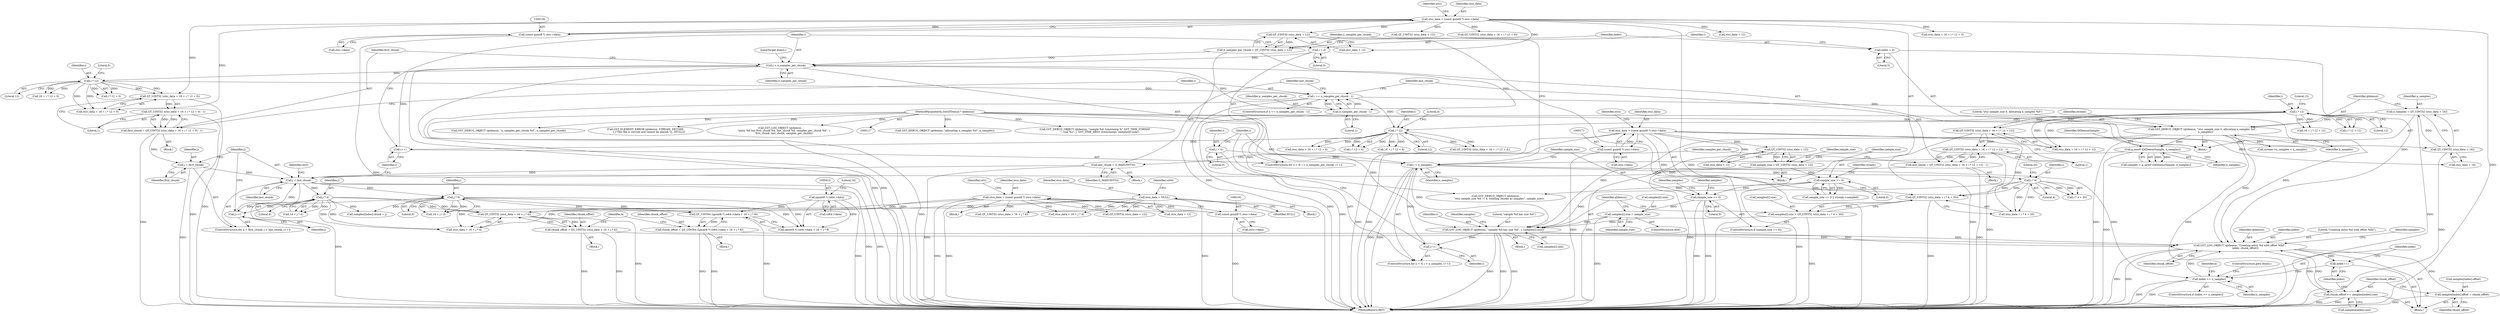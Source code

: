 digraph "0_gstreamer_bdc20b9baf13564d9a061343416395f8f9a92b53@pointer" {
"1000446" [label="(Call,samples[index].offset = chunk_offset)"];
"1000434" [label="(Call,GST_LOG_OBJECT (qtdemux, \"Creating entry %d with offset %lld\",\n              index, chunk_offset))"];
"1000239" [label="(Call,GST_DEBUG_OBJECT (qtdemux, \"stsz sample_size 0, allocating n_samples %d\",\n        n_samples))"];
"1000118" [label="(MethodParameterIn,GstQTDemux * qtdemux)"];
"1000233" [label="(Call,n_samples = QT_UINT32 (stsz_data + 16))"];
"1000235" [label="(Call,QT_UINT32 (stsz_data + 16))"];
"1000168" [label="(Call,stsz_data = (const guint8 *) stsz->data)"];
"1000170" [label="(Call,(const guint8 *) stsz->data)"];
"1000294" [label="(Call,GST_LOG_OBJECT (qtdemux, \"sample %d has size %d\", i, samples[i].size))"];
"1000262" [label="(Call,i < n_samples)"];
"1000259" [label="(Call,i = 0)"];
"1000265" [label="(Call,i++)"];
"1000250" [label="(Call,g_new0 (QtDemuxSample, n_samples))"];
"1000282" [label="(Call,i * 4)"];
"1000272" [label="(Call,samples[i].size = QT_UINT32 (stsz_data + i * 4 + 20))"];
"1000278" [label="(Call,QT_UINT32 (stsz_data + i * 4 + 20))"];
"1000287" [label="(Call,samples[i].size = sample_size)"];
"1000269" [label="(Call,sample_size == 0)"];
"1000226" [label="(Call,sample_size == 0)"];
"1000218" [label="(Call,sample_size = QT_UINT32 (stsz_data + 12))"];
"1000220" [label="(Call,QT_UINT32 (stsz_data + 12))"];
"1000463" [label="(Call,index >= n_samples)"];
"1000460" [label="(Call,index++)"];
"1000316" [label="(Call,index = 0)"];
"1000410" [label="(Call,chunk_offset = QT_UINT64 ((guint8 *) co64->data + 16 + j * 8))"];
"1000412" [label="(Call,QT_UINT64 ((guint8 *) co64->data + 16 + j * 8))"];
"1000414" [label="(Call,(guint8 *) co64->data)"];
"1000421" [label="(Call,j * 8)"];
"1000388" [label="(Call,j < last_chunk)"];
"1000391" [label="(Call,j++)"];
"1000405" [label="(Call,j * 4)"];
"1000385" [label="(Call,j = first_chunk)"];
"1000332" [label="(Call,first_chunk = QT_UINT32 (stsc_data + 16 + i * 12 + 0) - 1)"];
"1000334" [label="(Call,QT_UINT32 (stsc_data + 16 + i * 12 + 0) - 1)"];
"1000335" [label="(Call,QT_UINT32 (stsc_data + 16 + i * 12 + 0))"];
"1000153" [label="(Call,stsc_data = (const guint8 *) stsc->data)"];
"1000155" [label="(Call,(const guint8 *) stsc->data)"];
"1000341" [label="(Call,i * 12)"];
"1000323" [label="(Call,i < n_samples_per_chunk)"];
"1000326" [label="(Call,i++)"];
"1000380" [label="(Call,i * 12)"];
"1000367" [label="(Call,i * 12)"];
"1000347" [label="(Call,i == n_samples_per_chunk - 1)"];
"1000349" [label="(Call,n_samples_per_chunk - 1)"];
"1000320" [label="(Call,i = 0)"];
"1000310" [label="(Call,n_samples_per_chunk = QT_UINT32 (stsc_data + 12))"];
"1000312" [label="(Call,QT_UINT32 (stsc_data + 12))"];
"1000353" [label="(Call,last_chunk = G_MAXUINT32)"];
"1000358" [label="(Call,last_chunk = QT_UINT32 (stsc_data + 16 + i * 12 + 12) - 1)"];
"1000360" [label="(Call,QT_UINT32 (stsc_data + 16 + i * 12 + 12) - 1)"];
"1000361" [label="(Call,QT_UINT32 (stsc_data + 16 + i * 12 + 12))"];
"1000453" [label="(Call,chunk_offset += samples[index].size)"];
"1000398" [label="(Call,chunk_offset = QT_UINT32 (stco_data + 16 + j * 4))"];
"1000400" [label="(Call,QT_UINT32 (stco_data + 16 + j * 4))"];
"1000197" [label="(Call,stco_data = NULL)"];
"1000188" [label="(Call,stco_data = (const guint8 *) stco->data)"];
"1000190" [label="(Call,(const guint8 *) stco->data)"];
"1000423" [label="(Literal,8)"];
"1000219" [label="(Identifier,sample_size)"];
"1000263" [label="(Identifier,i)"];
"1000357" [label="(Block,)"];
"1000272" [label="(Call,samples[i].size = QT_UINT32 (stsz_data + i * 4 + 20))"];
"1000245" [label="(Identifier,stream)"];
"1000461" [label="(Identifier,index)"];
"1000422" [label="(Identifier,j)"];
"1000163" [label="(Identifier,stsz)"];
"1000371" [label="(Literal,1)"];
"1000384" [label="(ControlStructure,for (j = first_chunk; j < last_chunk; j++))"];
"1000392" [label="(Identifier,j)"];
"1000673" [label="(Call,stco_data + 12)"];
"1000816" [label="(Call,QT_UINT32 (stco_data + 16 + j * 4))"];
"1000250" [label="(Call,g_new0 (QtDemuxSample, n_samples))"];
"1000320" [label="(Call,i = 0)"];
"1000176" [label="(Identifier,stco)"];
"1000406" [label="(Identifier,j)"];
"1000232" [label="(Block,)"];
"1000360" [label="(Call,QT_UINT32 (stsc_data + 16 + i * 12 + 12) - 1)"];
"1000266" [label="(Identifier,i)"];
"1000199" [label="(Identifier,NULL)"];
"1000297" [label="(Identifier,i)"];
"1000435" [label="(Identifier,qtdemux)"];
"1000192" [label="(Call,stco->data)"];
"1000437" [label="(Identifier,index)"];
"1000377" [label="(Call,16 + i * 12 + 4)"];
"1000275" [label="(Identifier,samples)"];
"1000281" [label="(Call,i * 4 + 20)"];
"1000154" [label="(Identifier,stsc_data)"];
"1000407" [label="(Literal,4)"];
"1000439" [label="(Call,samples[index].chunk = j)"];
"1000345" [label="(Literal,1)"];
"1000391" [label="(Call,j++)"];
"1000196" [label="(Block,)"];
"1000390" [label="(Identifier,last_chunk)"];
"1000396" [label="(Identifier,stco)"];
"1000239" [label="(Call,GST_DEBUG_OBJECT (qtdemux, \"stsz sample_size 0, allocating n_samples %d\",\n        n_samples))"];
"1000398" [label="(Call,chunk_offset = QT_UINT32 (stco_data + 16 + j * 4))"];
"1000282" [label="(Call,i * 4)"];
"1000230" [label="(Identifier,stream)"];
"1000410" [label="(Call,chunk_offset = QT_UINT64 ((guint8 *) co64->data + 16 + j * 8))"];
"1000419" [label="(Call,16 + j * 8)"];
"1000270" [label="(Identifier,sample_size)"];
"1000426" [label="(Identifier,k)"];
"1000278" [label="(Call,QT_UINT32 (stsz_data + i * 4 + 20))"];
"1000312" [label="(Call,QT_UINT32 (stsc_data + 12))"];
"1000366" [label="(Call,i * 12 + 12)"];
"1000172" [label="(Call,stsz->data)"];
"1000344" [label="(Literal,0)"];
"1000349" [label="(Call,n_samples_per_chunk - 1)"];
"1000369" [label="(Literal,12)"];
"1000327" [label="(Identifier,i)"];
"1000463" [label="(Call,index >= n_samples)"];
"1000663" [label="(Call,GST_DEBUG_OBJECT (qtdemux,\n        \"stsz sample_size %d != 0, treating chunks as samples\", sample_size))"];
"1000438" [label="(Identifier,chunk_offset)"];
"1000436" [label="(Literal,\"Creating entry %d with offset %lld\")"];
"1000380" [label="(Call,i * 12)"];
"1000817" [label="(Call,stco_data + 16 + j * 4)"];
"1000434" [label="(Call,GST_LOG_OBJECT (qtdemux, \"Creating entry %d with offset %lld\",\n              index, chunk_offset))"];
"1000118" [label="(MethodParameterIn,GstQTDemux * qtdemux)"];
"1000306" [label="(Identifier,samples)"];
"1000228" [label="(Literal,0)"];
"1000361" [label="(Call,QT_UINT32 (stsc_data + 16 + i * 12 + 12))"];
"1000293" [label="(Identifier,sample_size)"];
"1000382" [label="(Literal,12)"];
"1000454" [label="(Identifier,chunk_offset)"];
"1000374" [label="(Call,QT_UINT32 (stsc_data + 16 + i * 12 + 4))"];
"1000340" [label="(Call,i * 12 + 0)"];
"1000288" [label="(Call,samples[i].size)"];
"1000693" [label="(Call,GST_DEBUG_OBJECT (qtdemux, \"allocating n_samples %d\", n_samples))"];
"1000373" [label="(Identifier,samples_per_chunk)"];
"1000261" [label="(Literal,0)"];
"1000243" [label="(Call,stream->n_samples = n_samples)"];
"1000294" [label="(Call,GST_LOG_OBJECT (qtdemux, \"sample %d has size %d\", i, samples[i].size))"];
"1000328" [label="(Block,)"];
"1000286" [label="(ControlStructure,else)"];
"1000170" [label="(Call,(const guint8 *) stsz->data)"];
"1000236" [label="(Call,stsz_data + 16)"];
"1000283" [label="(Identifier,i)"];
"1000367" [label="(Call,i * 12)"];
"1000464" [label="(Identifier,index)"];
"1000290" [label="(Identifier,samples)"];
"1000709" [label="(Call,QT_UINT32 (stsc_data + 12))"];
"1000364" [label="(Call,16 + i * 12 + 12)"];
"1000318" [label="(Literal,0)"];
"1000412" [label="(Call,QT_UINT64 ((guint8 *) co64->data + 16 + j * 8))"];
"1000323" [label="(Call,i < n_samples_per_chunk)"];
"1000260" [label="(Identifier,i)"];
"1000432" [label="(Identifier,k)"];
"1000350" [label="(Identifier,n_samples_per_chunk)"];
"1000411" [label="(Identifier,chunk_offset)"];
"1000385" [label="(Call,j = first_chunk)"];
"1000381" [label="(Identifier,i)"];
"1000359" [label="(Identifier,last_chunk)"];
"1000346" [label="(ControlStructure,if (i == n_samples_per_chunk - 1))"];
"1000190" [label="(Call,(const guint8 *) stco->data)"];
"1000233" [label="(Call,n_samples = QT_UINT32 (stsz_data + 16))"];
"1000399" [label="(Identifier,chunk_offset)"];
"1000284" [label="(Literal,4)"];
"1000343" [label="(Literal,12)"];
"1000375" [label="(Call,stsc_data + 16 + i * 12 + 4)"];
"1000313" [label="(Call,stsc_data + 12)"];
"1000287" [label="(Call,samples[i].size = sample_size)"];
"1000452" [label="(Identifier,chunk_offset)"];
"1000259" [label="(Call,i = 0)"];
"1000362" [label="(Call,stsc_data + 16 + i * 12 + 12)"];
"1000221" [label="(Call,stsz_data + 12)"];
"1000235" [label="(Call,QT_UINT32 (stsz_data + 16))"];
"1000332" [label="(Call,first_chunk = QT_UINT32 (stsc_data + 16 + i * 12 + 0) - 1)"];
"1000267" [label="(Block,)"];
"1000421" [label="(Call,j * 8)"];
"1000298" [label="(Call,samples[i].size)"];
"1000333" [label="(Identifier,first_chunk)"];
"1000342" [label="(Identifier,i)"];
"1000387" [label="(Identifier,first_chunk)"];
"1000251" [label="(Identifier,QtDemuxSample)"];
"1000240" [label="(Identifier,qtdemux)"];
"1000268" [label="(ControlStructure,if (sample_size == 0))"];
"1000324" [label="(Identifier,i)"];
"1000403" [label="(Call,16 + j * 4)"];
"1000157" [label="(Call,stsc->data)"];
"1000401" [label="(Call,stco_data + 16 + j * 4)"];
"1000739" [label="(Call,QT_UINT32 (stsc_data + 16 + i * 12 + 0))"];
"1000354" [label="(Identifier,last_chunk)"];
"1000295" [label="(Identifier,qtdemux)"];
"1000370" [label="(Literal,12)"];
"1000352" [label="(Block,)"];
"1000311" [label="(Identifier,n_samples_per_chunk)"];
"1000225" [label="(Call,sample_size == 0 || stream->sampled)"];
"1000187" [label="(Block,)"];
"1000413" [label="(Call,(guint8 *) co64->data + 16 + j * 8)"];
"1000279" [label="(Call,stsz_data + i * 4 + 20)"];
"1000317" [label="(Identifier,index)"];
"1000169" [label="(Identifier,stsz_data)"];
"1000189" [label="(Identifier,stco_data)"];
"1001044" [label="(MethodReturn,RET)"];
"1000891" [label="(Call,GST_DEBUG_OBJECT (qtdemux, \"sample %d: timestamp %\" GST_TIME_FORMAT\n            \", size %u\", j, GST_TIME_ARGS (timestamp), samples[j].size))"];
"1000296" [label="(Literal,\"sample %d has size %d\")"];
"1000168" [label="(Call,stsz_data = (const guint8 *) stsz->data)"];
"1000358" [label="(Call,last_chunk = QT_UINT32 (stsc_data + 16 + i * 12 + 12) - 1)"];
"1000188" [label="(Call,stco_data = (const guint8 *) stco->data)"];
"1000713" [label="(Call,GST_DEBUG_OBJECT (qtdemux, \"n_samples_per_chunk %d\", n_samples_per_chunk))"];
"1000264" [label="(Identifier,n_samples)"];
"1000338" [label="(Call,16 + i * 12 + 0)"];
"1000348" [label="(Identifier,i)"];
"1000322" [label="(Literal,0)"];
"1000121" [label="(Block,)"];
"1000310" [label="(Call,n_samples_per_chunk = QT_UINT32 (stsc_data + 12))"];
"1000466" [label="(ControlStructure,goto done2;)"];
"1000467" [label="(JumpTarget,done2:)"];
"1000220" [label="(Call,QT_UINT32 (stsz_data + 12))"];
"1000153" [label="(Call,stsc_data = (const guint8 *) stsc->data)"];
"1000218" [label="(Call,sample_size = QT_UINT32 (stsz_data + 12))"];
"1000325" [label="(Identifier,n_samples_per_chunk)"];
"1000453" [label="(Call,chunk_offset += samples[index].size)"];
"1000409" [label="(Block,)"];
"1000446" [label="(Call,samples[index].offset = chunk_offset)"];
"1000351" [label="(Literal,1)"];
"1000460" [label="(Call,index++)"];
"1000234" [label="(Identifier,n_samples)"];
"1000388" [label="(Call,j < last_chunk)"];
"1000202" [label="(Identifier,co64)"];
"1000248" [label="(Call,samples = g_new0 (QtDemuxSample, n_samples))"];
"1000198" [label="(Identifier,stco_data)"];
"1000397" [label="(Block,)"];
"1000269" [label="(Call,sample_size == 0)"];
"1000273" [label="(Call,samples[i].size)"];
"1000197" [label="(Call,stco_data = NULL)"];
"1000326" [label="(Call,i++)"];
"1000386" [label="(Identifier,j)"];
"1000433" [label="(Block,)"];
"1000265" [label="(Call,i++)"];
"1001035" [label="(Call,GST_ELEMENT_ERROR (qtdemux, STREAM, DECODE,\n        (_(\"This file is corrupt and cannot be played.\")), (NULL)))"];
"1000155" [label="(Call,(const guint8 *) stsc->data)"];
"1000271" [label="(Literal,0)"];
"1000416" [label="(Call,co64->data)"];
"1000465" [label="(Identifier,n_samples)"];
"1000447" [label="(Call,samples[index].offset)"];
"1000672" [label="(Call,QT_UINT32 (stco_data + 12))"];
"1000334" [label="(Call,QT_UINT32 (stsc_data + 16 + i * 12 + 0) - 1)"];
"1000242" [label="(Identifier,n_samples)"];
"1000383" [label="(Literal,4)"];
"1000788" [label="(Call,GST_LOG_OBJECT (qtdemux,\n          \"entry %d has first_chunk %d, last_chunk %d, samples_per_chunk %d\", i,\n          first_chunk, last_chunk, samples_per_chunk))"];
"1000262" [label="(Call,i < n_samples)"];
"1000258" [label="(ControlStructure,for (i = 0; i < n_samples; i++))"];
"1000389" [label="(Identifier,j)"];
"1000341" [label="(Call,i * 12)"];
"1000462" [label="(ControlStructure,if (index >= n_samples))"];
"1000241" [label="(Literal,\"stsz sample_size 0, allocating n_samples %d\")"];
"1000208" [label="(Identifier,stts)"];
"1000227" [label="(Identifier,sample_size)"];
"1000400" [label="(Call,QT_UINT32 (stco_data + 16 + j * 4))"];
"1000442" [label="(Identifier,samples)"];
"1000335" [label="(Call,QT_UINT32 (stsc_data + 16 + i * 12 + 0))"];
"1000347" [label="(Call,i == n_samples_per_chunk - 1)"];
"1000379" [label="(Call,i * 12 + 4)"];
"1000355" [label="(Identifier,G_MAXUINT32)"];
"1000316" [label="(Call,index = 0)"];
"1000285" [label="(Literal,20)"];
"1000321" [label="(Identifier,i)"];
"1000252" [label="(Identifier,n_samples)"];
"1000414" [label="(Call,(guint8 *) co64->data)"];
"1000710" [label="(Call,stsc_data + 12)"];
"1000353" [label="(Call,last_chunk = G_MAXUINT32)"];
"1000336" [label="(Call,stsc_data + 16 + i * 12 + 0)"];
"1000319" [label="(ControlStructure,for (i = 0; i < n_samples_per_chunk; i++))"];
"1000226" [label="(Call,sample_size == 0)"];
"1000420" [label="(Literal,16)"];
"1000368" [label="(Identifier,i)"];
"1000740" [label="(Call,stsc_data + 16 + i * 12 + 0)"];
"1000455" [label="(Call,samples[index].size)"];
"1000405" [label="(Call,j * 4)"];
"1000446" -> "1000433"  [label="AST: "];
"1000446" -> "1000452"  [label="CFG: "];
"1000447" -> "1000446"  [label="AST: "];
"1000452" -> "1000446"  [label="AST: "];
"1000454" -> "1000446"  [label="CFG: "];
"1000446" -> "1001044"  [label="DDG: "];
"1000434" -> "1000446"  [label="DDG: "];
"1000434" -> "1000433"  [label="AST: "];
"1000434" -> "1000438"  [label="CFG: "];
"1000435" -> "1000434"  [label="AST: "];
"1000436" -> "1000434"  [label="AST: "];
"1000437" -> "1000434"  [label="AST: "];
"1000438" -> "1000434"  [label="AST: "];
"1000442" -> "1000434"  [label="CFG: "];
"1000434" -> "1001044"  [label="DDG: "];
"1000434" -> "1001044"  [label="DDG: "];
"1000239" -> "1000434"  [label="DDG: "];
"1000294" -> "1000434"  [label="DDG: "];
"1000118" -> "1000434"  [label="DDG: "];
"1000463" -> "1000434"  [label="DDG: "];
"1000316" -> "1000434"  [label="DDG: "];
"1000410" -> "1000434"  [label="DDG: "];
"1000453" -> "1000434"  [label="DDG: "];
"1000398" -> "1000434"  [label="DDG: "];
"1000434" -> "1000453"  [label="DDG: "];
"1000434" -> "1000460"  [label="DDG: "];
"1000239" -> "1000232"  [label="AST: "];
"1000239" -> "1000242"  [label="CFG: "];
"1000240" -> "1000239"  [label="AST: "];
"1000241" -> "1000239"  [label="AST: "];
"1000242" -> "1000239"  [label="AST: "];
"1000245" -> "1000239"  [label="CFG: "];
"1000239" -> "1001044"  [label="DDG: "];
"1000239" -> "1001044"  [label="DDG: "];
"1000118" -> "1000239"  [label="DDG: "];
"1000233" -> "1000239"  [label="DDG: "];
"1000239" -> "1000243"  [label="DDG: "];
"1000239" -> "1000250"  [label="DDG: "];
"1000239" -> "1000294"  [label="DDG: "];
"1000118" -> "1000117"  [label="AST: "];
"1000118" -> "1001044"  [label="DDG: "];
"1000118" -> "1000294"  [label="DDG: "];
"1000118" -> "1000663"  [label="DDG: "];
"1000118" -> "1000693"  [label="DDG: "];
"1000118" -> "1000713"  [label="DDG: "];
"1000118" -> "1000788"  [label="DDG: "];
"1000118" -> "1000891"  [label="DDG: "];
"1000118" -> "1001035"  [label="DDG: "];
"1000233" -> "1000232"  [label="AST: "];
"1000233" -> "1000235"  [label="CFG: "];
"1000234" -> "1000233"  [label="AST: "];
"1000235" -> "1000233"  [label="AST: "];
"1000240" -> "1000233"  [label="CFG: "];
"1000233" -> "1001044"  [label="DDG: "];
"1000235" -> "1000233"  [label="DDG: "];
"1000235" -> "1000236"  [label="CFG: "];
"1000236" -> "1000235"  [label="AST: "];
"1000235" -> "1001044"  [label="DDG: "];
"1000168" -> "1000235"  [label="DDG: "];
"1000168" -> "1000121"  [label="AST: "];
"1000168" -> "1000170"  [label="CFG: "];
"1000169" -> "1000168"  [label="AST: "];
"1000170" -> "1000168"  [label="AST: "];
"1000176" -> "1000168"  [label="CFG: "];
"1000168" -> "1001044"  [label="DDG: "];
"1000168" -> "1001044"  [label="DDG: "];
"1000170" -> "1000168"  [label="DDG: "];
"1000168" -> "1000220"  [label="DDG: "];
"1000168" -> "1000221"  [label="DDG: "];
"1000168" -> "1000236"  [label="DDG: "];
"1000168" -> "1000278"  [label="DDG: "];
"1000168" -> "1000279"  [label="DDG: "];
"1000170" -> "1000172"  [label="CFG: "];
"1000171" -> "1000170"  [label="AST: "];
"1000172" -> "1000170"  [label="AST: "];
"1000170" -> "1001044"  [label="DDG: "];
"1000294" -> "1000267"  [label="AST: "];
"1000294" -> "1000298"  [label="CFG: "];
"1000295" -> "1000294"  [label="AST: "];
"1000296" -> "1000294"  [label="AST: "];
"1000297" -> "1000294"  [label="AST: "];
"1000298" -> "1000294"  [label="AST: "];
"1000306" -> "1000294"  [label="CFG: "];
"1000294" -> "1001044"  [label="DDG: "];
"1000294" -> "1001044"  [label="DDG: "];
"1000294" -> "1001044"  [label="DDG: "];
"1000294" -> "1000265"  [label="DDG: "];
"1000262" -> "1000294"  [label="DDG: "];
"1000282" -> "1000294"  [label="DDG: "];
"1000272" -> "1000294"  [label="DDG: "];
"1000287" -> "1000294"  [label="DDG: "];
"1000262" -> "1000258"  [label="AST: "];
"1000262" -> "1000264"  [label="CFG: "];
"1000263" -> "1000262"  [label="AST: "];
"1000264" -> "1000262"  [label="AST: "];
"1000270" -> "1000262"  [label="CFG: "];
"1000311" -> "1000262"  [label="CFG: "];
"1000262" -> "1001044"  [label="DDG: "];
"1000262" -> "1001044"  [label="DDG: "];
"1000259" -> "1000262"  [label="DDG: "];
"1000265" -> "1000262"  [label="DDG: "];
"1000250" -> "1000262"  [label="DDG: "];
"1000262" -> "1000282"  [label="DDG: "];
"1000262" -> "1000463"  [label="DDG: "];
"1000259" -> "1000258"  [label="AST: "];
"1000259" -> "1000261"  [label="CFG: "];
"1000260" -> "1000259"  [label="AST: "];
"1000261" -> "1000259"  [label="AST: "];
"1000263" -> "1000259"  [label="CFG: "];
"1000265" -> "1000258"  [label="AST: "];
"1000265" -> "1000266"  [label="CFG: "];
"1000266" -> "1000265"  [label="AST: "];
"1000263" -> "1000265"  [label="CFG: "];
"1000250" -> "1000248"  [label="AST: "];
"1000250" -> "1000252"  [label="CFG: "];
"1000251" -> "1000250"  [label="AST: "];
"1000252" -> "1000250"  [label="AST: "];
"1000248" -> "1000250"  [label="CFG: "];
"1000250" -> "1001044"  [label="DDG: "];
"1000250" -> "1000248"  [label="DDG: "];
"1000250" -> "1000248"  [label="DDG: "];
"1000282" -> "1000281"  [label="AST: "];
"1000282" -> "1000284"  [label="CFG: "];
"1000283" -> "1000282"  [label="AST: "];
"1000284" -> "1000282"  [label="AST: "];
"1000285" -> "1000282"  [label="CFG: "];
"1000282" -> "1000278"  [label="DDG: "];
"1000282" -> "1000278"  [label="DDG: "];
"1000282" -> "1000279"  [label="DDG: "];
"1000282" -> "1000279"  [label="DDG: "];
"1000282" -> "1000281"  [label="DDG: "];
"1000282" -> "1000281"  [label="DDG: "];
"1000272" -> "1000268"  [label="AST: "];
"1000272" -> "1000278"  [label="CFG: "];
"1000273" -> "1000272"  [label="AST: "];
"1000278" -> "1000272"  [label="AST: "];
"1000295" -> "1000272"  [label="CFG: "];
"1000272" -> "1001044"  [label="DDG: "];
"1000278" -> "1000272"  [label="DDG: "];
"1000278" -> "1000279"  [label="CFG: "];
"1000279" -> "1000278"  [label="AST: "];
"1000278" -> "1001044"  [label="DDG: "];
"1000287" -> "1000286"  [label="AST: "];
"1000287" -> "1000293"  [label="CFG: "];
"1000288" -> "1000287"  [label="AST: "];
"1000293" -> "1000287"  [label="AST: "];
"1000295" -> "1000287"  [label="CFG: "];
"1000287" -> "1001044"  [label="DDG: "];
"1000269" -> "1000287"  [label="DDG: "];
"1000269" -> "1000268"  [label="AST: "];
"1000269" -> "1000271"  [label="CFG: "];
"1000270" -> "1000269"  [label="AST: "];
"1000271" -> "1000269"  [label="AST: "];
"1000275" -> "1000269"  [label="CFG: "];
"1000290" -> "1000269"  [label="CFG: "];
"1000269" -> "1001044"  [label="DDG: "];
"1000269" -> "1001044"  [label="DDG: "];
"1000226" -> "1000269"  [label="DDG: "];
"1000226" -> "1000225"  [label="AST: "];
"1000226" -> "1000228"  [label="CFG: "];
"1000227" -> "1000226"  [label="AST: "];
"1000228" -> "1000226"  [label="AST: "];
"1000230" -> "1000226"  [label="CFG: "];
"1000225" -> "1000226"  [label="CFG: "];
"1000226" -> "1001044"  [label="DDG: "];
"1000226" -> "1000225"  [label="DDG: "];
"1000226" -> "1000225"  [label="DDG: "];
"1000218" -> "1000226"  [label="DDG: "];
"1000226" -> "1000663"  [label="DDG: "];
"1000218" -> "1000121"  [label="AST: "];
"1000218" -> "1000220"  [label="CFG: "];
"1000219" -> "1000218"  [label="AST: "];
"1000220" -> "1000218"  [label="AST: "];
"1000227" -> "1000218"  [label="CFG: "];
"1000218" -> "1001044"  [label="DDG: "];
"1000220" -> "1000218"  [label="DDG: "];
"1000220" -> "1000221"  [label="CFG: "];
"1000221" -> "1000220"  [label="AST: "];
"1000220" -> "1001044"  [label="DDG: "];
"1000463" -> "1000462"  [label="AST: "];
"1000463" -> "1000465"  [label="CFG: "];
"1000464" -> "1000463"  [label="AST: "];
"1000465" -> "1000463"  [label="AST: "];
"1000466" -> "1000463"  [label="CFG: "];
"1000432" -> "1000463"  [label="CFG: "];
"1000463" -> "1001044"  [label="DDG: "];
"1000463" -> "1001044"  [label="DDG: "];
"1000460" -> "1000463"  [label="DDG: "];
"1000460" -> "1000433"  [label="AST: "];
"1000460" -> "1000461"  [label="CFG: "];
"1000461" -> "1000460"  [label="AST: "];
"1000464" -> "1000460"  [label="CFG: "];
"1000316" -> "1000232"  [label="AST: "];
"1000316" -> "1000318"  [label="CFG: "];
"1000317" -> "1000316"  [label="AST: "];
"1000318" -> "1000316"  [label="AST: "];
"1000321" -> "1000316"  [label="CFG: "];
"1000410" -> "1000409"  [label="AST: "];
"1000410" -> "1000412"  [label="CFG: "];
"1000411" -> "1000410"  [label="AST: "];
"1000412" -> "1000410"  [label="AST: "];
"1000426" -> "1000410"  [label="CFG: "];
"1000410" -> "1001044"  [label="DDG: "];
"1000410" -> "1001044"  [label="DDG: "];
"1000412" -> "1000410"  [label="DDG: "];
"1000412" -> "1000413"  [label="CFG: "];
"1000413" -> "1000412"  [label="AST: "];
"1000412" -> "1001044"  [label="DDG: "];
"1000414" -> "1000412"  [label="DDG: "];
"1000421" -> "1000412"  [label="DDG: "];
"1000421" -> "1000412"  [label="DDG: "];
"1000414" -> "1000413"  [label="AST: "];
"1000414" -> "1000416"  [label="CFG: "];
"1000415" -> "1000414"  [label="AST: "];
"1000416" -> "1000414"  [label="AST: "];
"1000420" -> "1000414"  [label="CFG: "];
"1000414" -> "1001044"  [label="DDG: "];
"1000414" -> "1000413"  [label="DDG: "];
"1000421" -> "1000419"  [label="AST: "];
"1000421" -> "1000423"  [label="CFG: "];
"1000422" -> "1000421"  [label="AST: "];
"1000423" -> "1000421"  [label="AST: "];
"1000419" -> "1000421"  [label="CFG: "];
"1000421" -> "1000391"  [label="DDG: "];
"1000421" -> "1000413"  [label="DDG: "];
"1000421" -> "1000413"  [label="DDG: "];
"1000421" -> "1000419"  [label="DDG: "];
"1000421" -> "1000419"  [label="DDG: "];
"1000388" -> "1000421"  [label="DDG: "];
"1000421" -> "1000439"  [label="DDG: "];
"1000388" -> "1000384"  [label="AST: "];
"1000388" -> "1000390"  [label="CFG: "];
"1000389" -> "1000388"  [label="AST: "];
"1000390" -> "1000388"  [label="AST: "];
"1000396" -> "1000388"  [label="CFG: "];
"1000327" -> "1000388"  [label="CFG: "];
"1000388" -> "1001044"  [label="DDG: "];
"1000388" -> "1001044"  [label="DDG: "];
"1000388" -> "1001044"  [label="DDG: "];
"1000391" -> "1000388"  [label="DDG: "];
"1000385" -> "1000388"  [label="DDG: "];
"1000353" -> "1000388"  [label="DDG: "];
"1000358" -> "1000388"  [label="DDG: "];
"1000388" -> "1000405"  [label="DDG: "];
"1000391" -> "1000384"  [label="AST: "];
"1000391" -> "1000392"  [label="CFG: "];
"1000392" -> "1000391"  [label="AST: "];
"1000389" -> "1000391"  [label="CFG: "];
"1000405" -> "1000391"  [label="DDG: "];
"1000405" -> "1000403"  [label="AST: "];
"1000405" -> "1000407"  [label="CFG: "];
"1000406" -> "1000405"  [label="AST: "];
"1000407" -> "1000405"  [label="AST: "];
"1000403" -> "1000405"  [label="CFG: "];
"1000405" -> "1000400"  [label="DDG: "];
"1000405" -> "1000400"  [label="DDG: "];
"1000405" -> "1000401"  [label="DDG: "];
"1000405" -> "1000401"  [label="DDG: "];
"1000405" -> "1000403"  [label="DDG: "];
"1000405" -> "1000403"  [label="DDG: "];
"1000405" -> "1000439"  [label="DDG: "];
"1000385" -> "1000384"  [label="AST: "];
"1000385" -> "1000387"  [label="CFG: "];
"1000386" -> "1000385"  [label="AST: "];
"1000387" -> "1000385"  [label="AST: "];
"1000389" -> "1000385"  [label="CFG: "];
"1000385" -> "1001044"  [label="DDG: "];
"1000332" -> "1000385"  [label="DDG: "];
"1000332" -> "1000328"  [label="AST: "];
"1000332" -> "1000334"  [label="CFG: "];
"1000333" -> "1000332"  [label="AST: "];
"1000334" -> "1000332"  [label="AST: "];
"1000348" -> "1000332"  [label="CFG: "];
"1000332" -> "1001044"  [label="DDG: "];
"1000334" -> "1000332"  [label="DDG: "];
"1000334" -> "1000332"  [label="DDG: "];
"1000334" -> "1000345"  [label="CFG: "];
"1000335" -> "1000334"  [label="AST: "];
"1000345" -> "1000334"  [label="AST: "];
"1000334" -> "1001044"  [label="DDG: "];
"1000335" -> "1000334"  [label="DDG: "];
"1000335" -> "1000336"  [label="CFG: "];
"1000336" -> "1000335"  [label="AST: "];
"1000345" -> "1000335"  [label="CFG: "];
"1000335" -> "1001044"  [label="DDG: "];
"1000153" -> "1000335"  [label="DDG: "];
"1000341" -> "1000335"  [label="DDG: "];
"1000341" -> "1000335"  [label="DDG: "];
"1000153" -> "1000121"  [label="AST: "];
"1000153" -> "1000155"  [label="CFG: "];
"1000154" -> "1000153"  [label="AST: "];
"1000155" -> "1000153"  [label="AST: "];
"1000163" -> "1000153"  [label="CFG: "];
"1000153" -> "1001044"  [label="DDG: "];
"1000153" -> "1001044"  [label="DDG: "];
"1000155" -> "1000153"  [label="DDG: "];
"1000153" -> "1000312"  [label="DDG: "];
"1000153" -> "1000313"  [label="DDG: "];
"1000153" -> "1000336"  [label="DDG: "];
"1000153" -> "1000709"  [label="DDG: "];
"1000153" -> "1000710"  [label="DDG: "];
"1000153" -> "1000739"  [label="DDG: "];
"1000153" -> "1000740"  [label="DDG: "];
"1000155" -> "1000157"  [label="CFG: "];
"1000156" -> "1000155"  [label="AST: "];
"1000157" -> "1000155"  [label="AST: "];
"1000155" -> "1001044"  [label="DDG: "];
"1000341" -> "1000340"  [label="AST: "];
"1000341" -> "1000343"  [label="CFG: "];
"1000342" -> "1000341"  [label="AST: "];
"1000343" -> "1000341"  [label="AST: "];
"1000344" -> "1000341"  [label="CFG: "];
"1000341" -> "1000336"  [label="DDG: "];
"1000341" -> "1000336"  [label="DDG: "];
"1000341" -> "1000338"  [label="DDG: "];
"1000341" -> "1000338"  [label="DDG: "];
"1000341" -> "1000340"  [label="DDG: "];
"1000341" -> "1000340"  [label="DDG: "];
"1000323" -> "1000341"  [label="DDG: "];
"1000341" -> "1000347"  [label="DDG: "];
"1000323" -> "1000319"  [label="AST: "];
"1000323" -> "1000325"  [label="CFG: "];
"1000324" -> "1000323"  [label="AST: "];
"1000325" -> "1000323"  [label="AST: "];
"1000333" -> "1000323"  [label="CFG: "];
"1000467" -> "1000323"  [label="CFG: "];
"1000323" -> "1001044"  [label="DDG: "];
"1000323" -> "1001044"  [label="DDG: "];
"1000326" -> "1000323"  [label="DDG: "];
"1000320" -> "1000323"  [label="DDG: "];
"1000310" -> "1000323"  [label="DDG: "];
"1000349" -> "1000323"  [label="DDG: "];
"1000323" -> "1000349"  [label="DDG: "];
"1000326" -> "1000319"  [label="AST: "];
"1000326" -> "1000327"  [label="CFG: "];
"1000327" -> "1000326"  [label="AST: "];
"1000324" -> "1000326"  [label="CFG: "];
"1000380" -> "1000326"  [label="DDG: "];
"1000380" -> "1000379"  [label="AST: "];
"1000380" -> "1000382"  [label="CFG: "];
"1000381" -> "1000380"  [label="AST: "];
"1000382" -> "1000380"  [label="AST: "];
"1000383" -> "1000380"  [label="CFG: "];
"1000380" -> "1000374"  [label="DDG: "];
"1000380" -> "1000374"  [label="DDG: "];
"1000380" -> "1000375"  [label="DDG: "];
"1000380" -> "1000375"  [label="DDG: "];
"1000380" -> "1000377"  [label="DDG: "];
"1000380" -> "1000377"  [label="DDG: "];
"1000380" -> "1000379"  [label="DDG: "];
"1000380" -> "1000379"  [label="DDG: "];
"1000367" -> "1000380"  [label="DDG: "];
"1000347" -> "1000380"  [label="DDG: "];
"1000367" -> "1000366"  [label="AST: "];
"1000367" -> "1000369"  [label="CFG: "];
"1000368" -> "1000367"  [label="AST: "];
"1000369" -> "1000367"  [label="AST: "];
"1000370" -> "1000367"  [label="CFG: "];
"1000367" -> "1000361"  [label="DDG: "];
"1000367" -> "1000361"  [label="DDG: "];
"1000367" -> "1000362"  [label="DDG: "];
"1000367" -> "1000362"  [label="DDG: "];
"1000367" -> "1000364"  [label="DDG: "];
"1000367" -> "1000364"  [label="DDG: "];
"1000367" -> "1000366"  [label="DDG: "];
"1000367" -> "1000366"  [label="DDG: "];
"1000347" -> "1000367"  [label="DDG: "];
"1000347" -> "1000346"  [label="AST: "];
"1000347" -> "1000349"  [label="CFG: "];
"1000348" -> "1000347"  [label="AST: "];
"1000349" -> "1000347"  [label="AST: "];
"1000354" -> "1000347"  [label="CFG: "];
"1000359" -> "1000347"  [label="CFG: "];
"1000347" -> "1001044"  [label="DDG: "];
"1000347" -> "1001044"  [label="DDG: "];
"1000349" -> "1000347"  [label="DDG: "];
"1000349" -> "1000347"  [label="DDG: "];
"1000349" -> "1000351"  [label="CFG: "];
"1000350" -> "1000349"  [label="AST: "];
"1000351" -> "1000349"  [label="AST: "];
"1000349" -> "1001044"  [label="DDG: "];
"1000320" -> "1000319"  [label="AST: "];
"1000320" -> "1000322"  [label="CFG: "];
"1000321" -> "1000320"  [label="AST: "];
"1000322" -> "1000320"  [label="AST: "];
"1000324" -> "1000320"  [label="CFG: "];
"1000310" -> "1000232"  [label="AST: "];
"1000310" -> "1000312"  [label="CFG: "];
"1000311" -> "1000310"  [label="AST: "];
"1000312" -> "1000310"  [label="AST: "];
"1000317" -> "1000310"  [label="CFG: "];
"1000310" -> "1001044"  [label="DDG: "];
"1000312" -> "1000310"  [label="DDG: "];
"1000312" -> "1000313"  [label="CFG: "];
"1000313" -> "1000312"  [label="AST: "];
"1000312" -> "1001044"  [label="DDG: "];
"1000353" -> "1000352"  [label="AST: "];
"1000353" -> "1000355"  [label="CFG: "];
"1000354" -> "1000353"  [label="AST: "];
"1000355" -> "1000353"  [label="AST: "];
"1000373" -> "1000353"  [label="CFG: "];
"1000353" -> "1001044"  [label="DDG: "];
"1000358" -> "1000357"  [label="AST: "];
"1000358" -> "1000360"  [label="CFG: "];
"1000359" -> "1000358"  [label="AST: "];
"1000360" -> "1000358"  [label="AST: "];
"1000373" -> "1000358"  [label="CFG: "];
"1000358" -> "1001044"  [label="DDG: "];
"1000360" -> "1000358"  [label="DDG: "];
"1000360" -> "1000358"  [label="DDG: "];
"1000360" -> "1000371"  [label="CFG: "];
"1000361" -> "1000360"  [label="AST: "];
"1000371" -> "1000360"  [label="AST: "];
"1000360" -> "1001044"  [label="DDG: "];
"1000361" -> "1000360"  [label="DDG: "];
"1000361" -> "1000362"  [label="CFG: "];
"1000362" -> "1000361"  [label="AST: "];
"1000371" -> "1000361"  [label="CFG: "];
"1000361" -> "1001044"  [label="DDG: "];
"1000453" -> "1000433"  [label="AST: "];
"1000453" -> "1000455"  [label="CFG: "];
"1000454" -> "1000453"  [label="AST: "];
"1000455" -> "1000453"  [label="AST: "];
"1000461" -> "1000453"  [label="CFG: "];
"1000453" -> "1001044"  [label="DDG: "];
"1000453" -> "1001044"  [label="DDG: "];
"1000398" -> "1000397"  [label="AST: "];
"1000398" -> "1000400"  [label="CFG: "];
"1000399" -> "1000398"  [label="AST: "];
"1000400" -> "1000398"  [label="AST: "];
"1000426" -> "1000398"  [label="CFG: "];
"1000398" -> "1001044"  [label="DDG: "];
"1000398" -> "1001044"  [label="DDG: "];
"1000400" -> "1000398"  [label="DDG: "];
"1000400" -> "1000401"  [label="CFG: "];
"1000401" -> "1000400"  [label="AST: "];
"1000400" -> "1001044"  [label="DDG: "];
"1000197" -> "1000400"  [label="DDG: "];
"1000188" -> "1000400"  [label="DDG: "];
"1000197" -> "1000196"  [label="AST: "];
"1000197" -> "1000199"  [label="CFG: "];
"1000198" -> "1000197"  [label="AST: "];
"1000199" -> "1000197"  [label="AST: "];
"1000202" -> "1000197"  [label="CFG: "];
"1000197" -> "1001044"  [label="DDG: "];
"1000197" -> "1000401"  [label="DDG: "];
"1000197" -> "1000672"  [label="DDG: "];
"1000197" -> "1000673"  [label="DDG: "];
"1000197" -> "1000816"  [label="DDG: "];
"1000197" -> "1000817"  [label="DDG: "];
"1000188" -> "1000187"  [label="AST: "];
"1000188" -> "1000190"  [label="CFG: "];
"1000189" -> "1000188"  [label="AST: "];
"1000190" -> "1000188"  [label="AST: "];
"1000208" -> "1000188"  [label="CFG: "];
"1000188" -> "1001044"  [label="DDG: "];
"1000188" -> "1001044"  [label="DDG: "];
"1000190" -> "1000188"  [label="DDG: "];
"1000188" -> "1000401"  [label="DDG: "];
"1000188" -> "1000672"  [label="DDG: "];
"1000188" -> "1000673"  [label="DDG: "];
"1000188" -> "1000816"  [label="DDG: "];
"1000188" -> "1000817"  [label="DDG: "];
"1000190" -> "1000192"  [label="CFG: "];
"1000191" -> "1000190"  [label="AST: "];
"1000192" -> "1000190"  [label="AST: "];
"1000190" -> "1001044"  [label="DDG: "];
}
